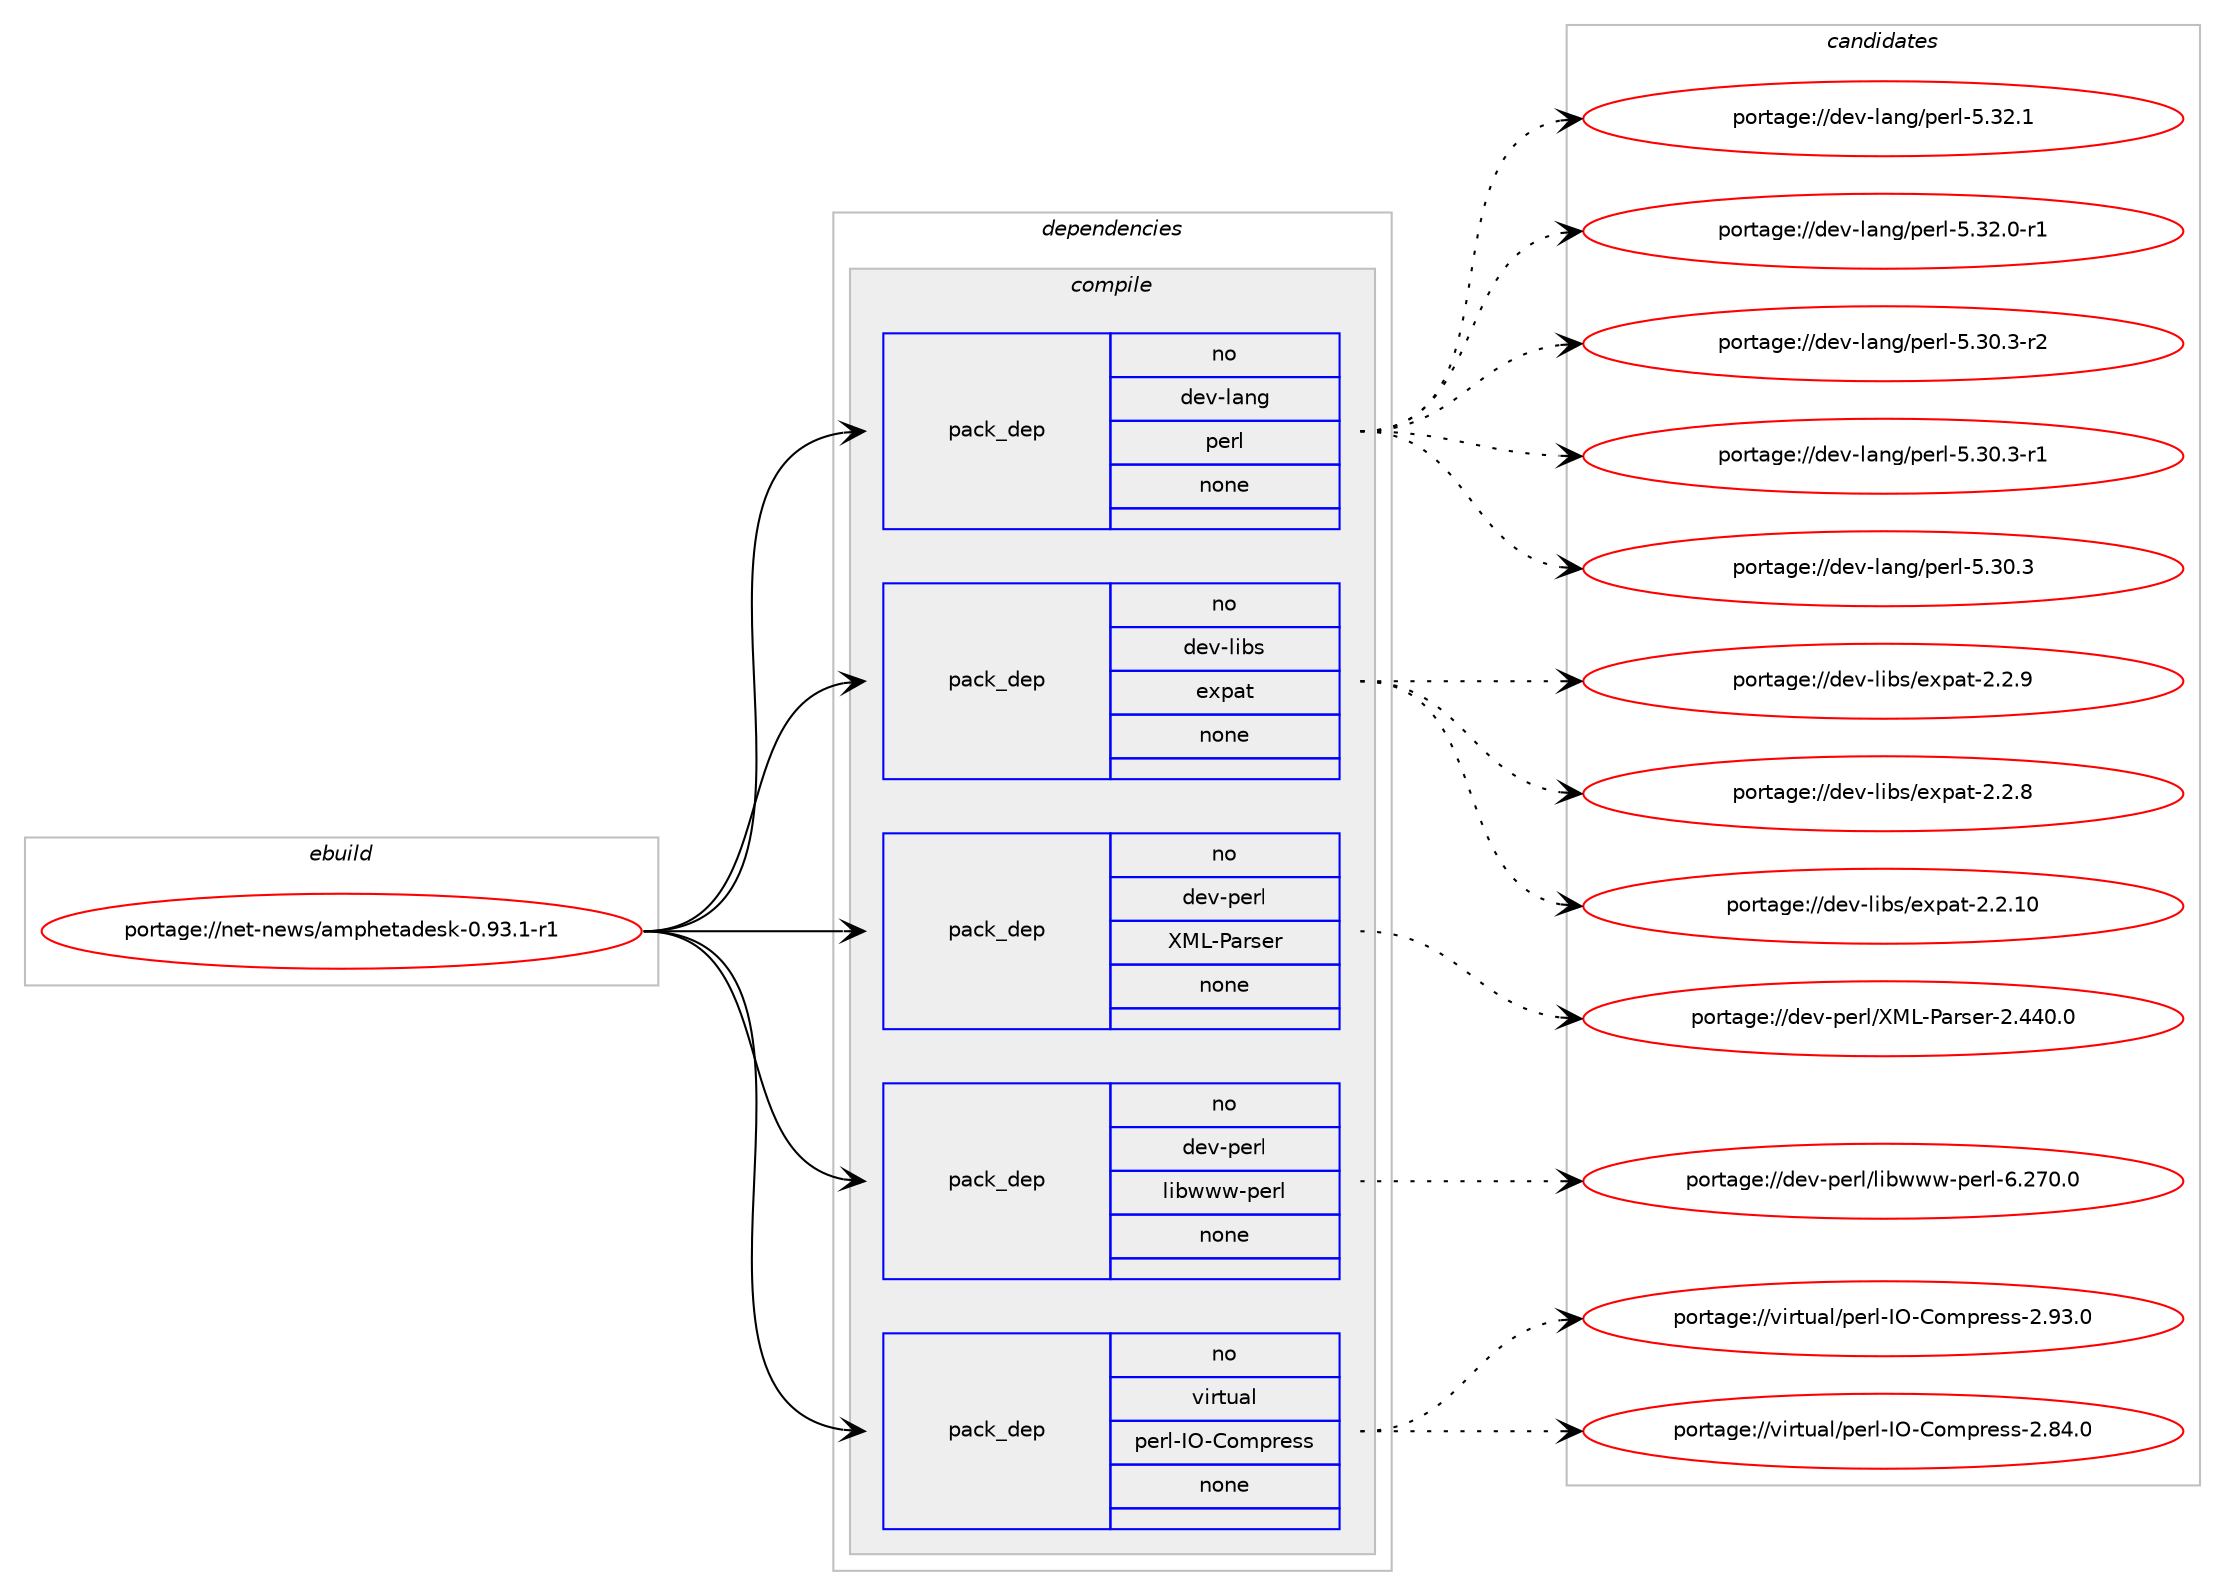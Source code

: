 digraph prolog {

# *************
# Graph options
# *************

newrank=true;
concentrate=true;
compound=true;
graph [rankdir=LR,fontname=Helvetica,fontsize=10,ranksep=1.5];#, ranksep=2.5, nodesep=0.2];
edge  [arrowhead=vee];
node  [fontname=Helvetica,fontsize=10];

# **********
# The ebuild
# **********

subgraph cluster_leftcol {
color=gray;
rank=same;
label=<<i>ebuild</i>>;
id [label="portage://net-news/amphetadesk-0.93.1-r1", color=red, width=4, href="../net-news/amphetadesk-0.93.1-r1.svg"];
}

# ****************
# The dependencies
# ****************

subgraph cluster_midcol {
color=gray;
label=<<i>dependencies</i>>;
subgraph cluster_compile {
fillcolor="#eeeeee";
style=filled;
label=<<i>compile</i>>;
subgraph pack8440 {
dependency11800 [label=<<TABLE BORDER="0" CELLBORDER="1" CELLSPACING="0" CELLPADDING="4" WIDTH="220"><TR><TD ROWSPAN="6" CELLPADDING="30">pack_dep</TD></TR><TR><TD WIDTH="110">no</TD></TR><TR><TD>dev-lang</TD></TR><TR><TD>perl</TD></TR><TR><TD>none</TD></TR><TR><TD></TD></TR></TABLE>>, shape=none, color=blue];
}
id:e -> dependency11800:w [weight=20,style="solid",arrowhead="vee"];
subgraph pack8441 {
dependency11801 [label=<<TABLE BORDER="0" CELLBORDER="1" CELLSPACING="0" CELLPADDING="4" WIDTH="220"><TR><TD ROWSPAN="6" CELLPADDING="30">pack_dep</TD></TR><TR><TD WIDTH="110">no</TD></TR><TR><TD>dev-libs</TD></TR><TR><TD>expat</TD></TR><TR><TD>none</TD></TR><TR><TD></TD></TR></TABLE>>, shape=none, color=blue];
}
id:e -> dependency11801:w [weight=20,style="solid",arrowhead="vee"];
subgraph pack8442 {
dependency11802 [label=<<TABLE BORDER="0" CELLBORDER="1" CELLSPACING="0" CELLPADDING="4" WIDTH="220"><TR><TD ROWSPAN="6" CELLPADDING="30">pack_dep</TD></TR><TR><TD WIDTH="110">no</TD></TR><TR><TD>dev-perl</TD></TR><TR><TD>XML-Parser</TD></TR><TR><TD>none</TD></TR><TR><TD></TD></TR></TABLE>>, shape=none, color=blue];
}
id:e -> dependency11802:w [weight=20,style="solid",arrowhead="vee"];
subgraph pack8443 {
dependency11803 [label=<<TABLE BORDER="0" CELLBORDER="1" CELLSPACING="0" CELLPADDING="4" WIDTH="220"><TR><TD ROWSPAN="6" CELLPADDING="30">pack_dep</TD></TR><TR><TD WIDTH="110">no</TD></TR><TR><TD>dev-perl</TD></TR><TR><TD>libwww-perl</TD></TR><TR><TD>none</TD></TR><TR><TD></TD></TR></TABLE>>, shape=none, color=blue];
}
id:e -> dependency11803:w [weight=20,style="solid",arrowhead="vee"];
subgraph pack8444 {
dependency11804 [label=<<TABLE BORDER="0" CELLBORDER="1" CELLSPACING="0" CELLPADDING="4" WIDTH="220"><TR><TD ROWSPAN="6" CELLPADDING="30">pack_dep</TD></TR><TR><TD WIDTH="110">no</TD></TR><TR><TD>virtual</TD></TR><TR><TD>perl-IO-Compress</TD></TR><TR><TD>none</TD></TR><TR><TD></TD></TR></TABLE>>, shape=none, color=blue];
}
id:e -> dependency11804:w [weight=20,style="solid",arrowhead="vee"];
}
subgraph cluster_compileandrun {
fillcolor="#eeeeee";
style=filled;
label=<<i>compile and run</i>>;
}
subgraph cluster_run {
fillcolor="#eeeeee";
style=filled;
label=<<i>run</i>>;
}
}

# **************
# The candidates
# **************

subgraph cluster_choices {
rank=same;
color=gray;
label=<<i>candidates</i>>;

subgraph choice8440 {
color=black;
nodesep=1;
choice10010111845108971101034711210111410845534651504649 [label="portage://dev-lang/perl-5.32.1", color=red, width=4,href="../dev-lang/perl-5.32.1.svg"];
choice100101118451089711010347112101114108455346515046484511449 [label="portage://dev-lang/perl-5.32.0-r1", color=red, width=4,href="../dev-lang/perl-5.32.0-r1.svg"];
choice100101118451089711010347112101114108455346514846514511450 [label="portage://dev-lang/perl-5.30.3-r2", color=red, width=4,href="../dev-lang/perl-5.30.3-r2.svg"];
choice100101118451089711010347112101114108455346514846514511449 [label="portage://dev-lang/perl-5.30.3-r1", color=red, width=4,href="../dev-lang/perl-5.30.3-r1.svg"];
choice10010111845108971101034711210111410845534651484651 [label="portage://dev-lang/perl-5.30.3", color=red, width=4,href="../dev-lang/perl-5.30.3.svg"];
dependency11800:e -> choice10010111845108971101034711210111410845534651504649:w [style=dotted,weight="100"];
dependency11800:e -> choice100101118451089711010347112101114108455346515046484511449:w [style=dotted,weight="100"];
dependency11800:e -> choice100101118451089711010347112101114108455346514846514511450:w [style=dotted,weight="100"];
dependency11800:e -> choice100101118451089711010347112101114108455346514846514511449:w [style=dotted,weight="100"];
dependency11800:e -> choice10010111845108971101034711210111410845534651484651:w [style=dotted,weight="100"];
}
subgraph choice8441 {
color=black;
nodesep=1;
choice10010111845108105981154710112011297116455046504657 [label="portage://dev-libs/expat-2.2.9", color=red, width=4,href="../dev-libs/expat-2.2.9.svg"];
choice10010111845108105981154710112011297116455046504656 [label="portage://dev-libs/expat-2.2.8", color=red, width=4,href="../dev-libs/expat-2.2.8.svg"];
choice1001011184510810598115471011201129711645504650464948 [label="portage://dev-libs/expat-2.2.10", color=red, width=4,href="../dev-libs/expat-2.2.10.svg"];
dependency11801:e -> choice10010111845108105981154710112011297116455046504657:w [style=dotted,weight="100"];
dependency11801:e -> choice10010111845108105981154710112011297116455046504656:w [style=dotted,weight="100"];
dependency11801:e -> choice1001011184510810598115471011201129711645504650464948:w [style=dotted,weight="100"];
}
subgraph choice8442 {
color=black;
nodesep=1;
choice10010111845112101114108478877764580971141151011144550465252484648 [label="portage://dev-perl/XML-Parser-2.440.0", color=red, width=4,href="../dev-perl/XML-Parser-2.440.0.svg"];
dependency11802:e -> choice10010111845112101114108478877764580971141151011144550465252484648:w [style=dotted,weight="100"];
}
subgraph choice8443 {
color=black;
nodesep=1;
choice100101118451121011141084710810598119119119451121011141084554465055484648 [label="portage://dev-perl/libwww-perl-6.270.0", color=red, width=4,href="../dev-perl/libwww-perl-6.270.0.svg"];
dependency11803:e -> choice100101118451121011141084710810598119119119451121011141084554465055484648:w [style=dotted,weight="100"];
}
subgraph choice8444 {
color=black;
nodesep=1;
choice1181051141161179710847112101114108457379456711110911211410111511545504657514648 [label="portage://virtual/perl-IO-Compress-2.93.0", color=red, width=4,href="../virtual/perl-IO-Compress-2.93.0.svg"];
choice1181051141161179710847112101114108457379456711110911211410111511545504656524648 [label="portage://virtual/perl-IO-Compress-2.84.0", color=red, width=4,href="../virtual/perl-IO-Compress-2.84.0.svg"];
dependency11804:e -> choice1181051141161179710847112101114108457379456711110911211410111511545504657514648:w [style=dotted,weight="100"];
dependency11804:e -> choice1181051141161179710847112101114108457379456711110911211410111511545504656524648:w [style=dotted,weight="100"];
}
}

}
